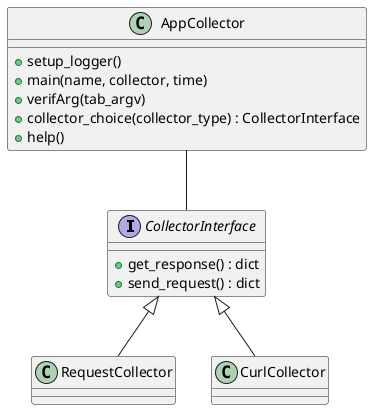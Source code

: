 @startuml ClassDiagramCollector

interface CollectorInterface {
    +get_response() : dict
    +send_request() : dict
}
class RequestCollector{
}

class CurlCollector{
}

class AppCollector{
    +setup_logger()
    +main(name, collector, time)
    +verifArg(tab_argv)
    +collector_choice(collector_type) : CollectorInterface
    +help()
}

CollectorInterface <|-- RequestCollector
CollectorInterface <|-- CurlCollector
AppCollector -- CollectorInterface
@enduml